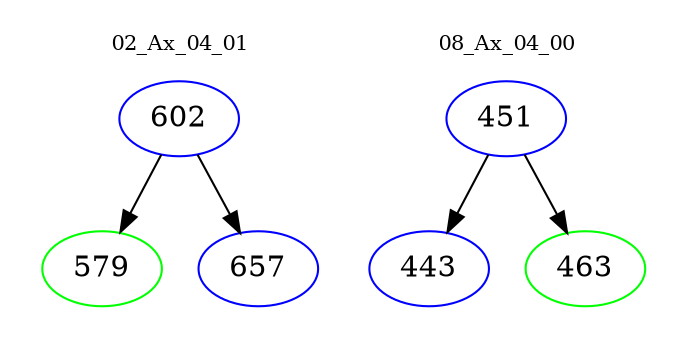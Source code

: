 digraph{
subgraph cluster_0 {
color = white
label = "02_Ax_04_01";
fontsize=10;
T0_602 [label="602", color="blue"]
T0_602 -> T0_579 [color="black"]
T0_579 [label="579", color="green"]
T0_602 -> T0_657 [color="black"]
T0_657 [label="657", color="blue"]
}
subgraph cluster_1 {
color = white
label = "08_Ax_04_00";
fontsize=10;
T1_451 [label="451", color="blue"]
T1_451 -> T1_443 [color="black"]
T1_443 [label="443", color="blue"]
T1_451 -> T1_463 [color="black"]
T1_463 [label="463", color="green"]
}
}
